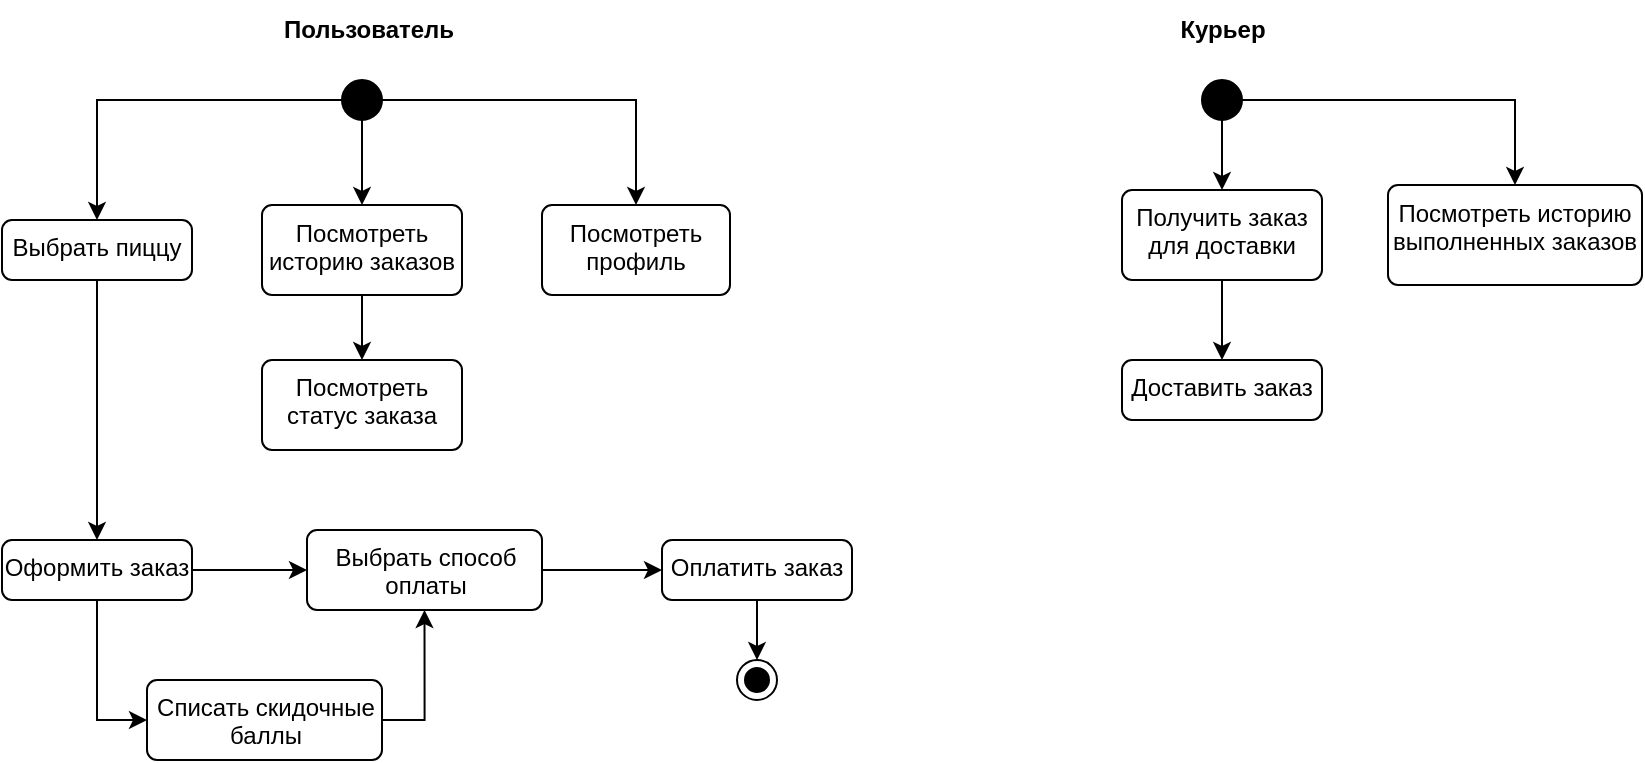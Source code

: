 <mxfile version="24.0.6" type="github">
  <diagram name="Страница — 1" id="svo4xueaaqVHP-x0B6R1">
    <mxGraphModel dx="1185" dy="651" grid="1" gridSize="10" guides="1" tooltips="1" connect="1" arrows="1" fold="1" page="1" pageScale="1" pageWidth="827" pageHeight="1169" math="0" shadow="0">
      <root>
        <mxCell id="0" />
        <mxCell id="1" parent="0" />
        <mxCell id="AfkmOP6WJ37Uotsz-tm1-13" style="edgeStyle=orthogonalEdgeStyle;rounded=0;orthogonalLoop=1;jettySize=auto;html=1;entryX=0.5;entryY=0;entryDx=0;entryDy=0;" edge="1" parent="1" source="AfkmOP6WJ37Uotsz-tm1-10" target="AfkmOP6WJ37Uotsz-tm1-28">
          <mxGeometry relative="1" as="geometry">
            <mxPoint x="240" y="210" as="targetPoint" />
          </mxGeometry>
        </mxCell>
        <mxCell id="AfkmOP6WJ37Uotsz-tm1-37" style="edgeStyle=orthogonalEdgeStyle;rounded=0;orthogonalLoop=1;jettySize=auto;html=1;entryX=0.5;entryY=0;entryDx=0;entryDy=0;" edge="1" parent="1" source="AfkmOP6WJ37Uotsz-tm1-10" target="AfkmOP6WJ37Uotsz-tm1-33">
          <mxGeometry relative="1" as="geometry" />
        </mxCell>
        <mxCell id="AfkmOP6WJ37Uotsz-tm1-38" style="edgeStyle=orthogonalEdgeStyle;rounded=0;orthogonalLoop=1;jettySize=auto;html=1;exitX=0.5;exitY=1;exitDx=0;exitDy=0;" edge="1" parent="1" source="AfkmOP6WJ37Uotsz-tm1-10" target="AfkmOP6WJ37Uotsz-tm1-34">
          <mxGeometry relative="1" as="geometry" />
        </mxCell>
        <mxCell id="AfkmOP6WJ37Uotsz-tm1-10" value="" style="ellipse;fillColor=strokeColor;html=1;" vertex="1" parent="1">
          <mxGeometry x="230" y="140" width="20" height="20" as="geometry" />
        </mxCell>
        <mxCell id="AfkmOP6WJ37Uotsz-tm1-11" value="" style="ellipse;html=1;shape=endState;fillColor=strokeColor;" vertex="1" parent="1">
          <mxGeometry x="427.5" y="430" width="20" height="20" as="geometry" />
        </mxCell>
        <mxCell id="AfkmOP6WJ37Uotsz-tm1-48" style="edgeStyle=orthogonalEdgeStyle;rounded=0;orthogonalLoop=1;jettySize=auto;html=1;" edge="1" parent="1" source="AfkmOP6WJ37Uotsz-tm1-20" target="AfkmOP6WJ37Uotsz-tm1-11">
          <mxGeometry relative="1" as="geometry" />
        </mxCell>
        <mxCell id="AfkmOP6WJ37Uotsz-tm1-20" value="Оплатить заказ" style="html=1;align=center;verticalAlign=top;rounded=1;absoluteArcSize=1;arcSize=10;dashed=0;whiteSpace=wrap;" vertex="1" parent="1">
          <mxGeometry x="390" y="370" width="95" height="30" as="geometry" />
        </mxCell>
        <mxCell id="AfkmOP6WJ37Uotsz-tm1-39" style="edgeStyle=orthogonalEdgeStyle;rounded=0;orthogonalLoop=1;jettySize=auto;html=1;exitX=0.5;exitY=1;exitDx=0;exitDy=0;entryX=0.5;entryY=0;entryDx=0;entryDy=0;" edge="1" parent="1" source="AfkmOP6WJ37Uotsz-tm1-28" target="AfkmOP6WJ37Uotsz-tm1-32">
          <mxGeometry relative="1" as="geometry" />
        </mxCell>
        <mxCell id="AfkmOP6WJ37Uotsz-tm1-28" value="Выбрать пиццу" style="html=1;align=center;verticalAlign=top;rounded=1;absoluteArcSize=1;arcSize=10;dashed=0;whiteSpace=wrap;" vertex="1" parent="1">
          <mxGeometry x="60" y="210" width="95" height="30" as="geometry" />
        </mxCell>
        <mxCell id="AfkmOP6WJ37Uotsz-tm1-45" style="edgeStyle=orthogonalEdgeStyle;rounded=0;orthogonalLoop=1;jettySize=auto;html=1;exitX=1;exitY=0.5;exitDx=0;exitDy=0;entryX=0.5;entryY=1;entryDx=0;entryDy=0;" edge="1" parent="1" source="AfkmOP6WJ37Uotsz-tm1-30" target="AfkmOP6WJ37Uotsz-tm1-31">
          <mxGeometry relative="1" as="geometry" />
        </mxCell>
        <mxCell id="AfkmOP6WJ37Uotsz-tm1-30" value="Списать скидочные баллы" style="html=1;align=center;verticalAlign=top;rounded=1;absoluteArcSize=1;arcSize=10;dashed=0;whiteSpace=wrap;" vertex="1" parent="1">
          <mxGeometry x="132.5" y="440" width="117.5" height="40" as="geometry" />
        </mxCell>
        <mxCell id="AfkmOP6WJ37Uotsz-tm1-42" style="edgeStyle=orthogonalEdgeStyle;rounded=0;orthogonalLoop=1;jettySize=auto;html=1;exitX=1;exitY=0.5;exitDx=0;exitDy=0;entryX=0;entryY=0.5;entryDx=0;entryDy=0;" edge="1" parent="1" source="AfkmOP6WJ37Uotsz-tm1-31" target="AfkmOP6WJ37Uotsz-tm1-20">
          <mxGeometry relative="1" as="geometry" />
        </mxCell>
        <mxCell id="AfkmOP6WJ37Uotsz-tm1-31" value="Выбрать способ оплаты" style="html=1;align=center;verticalAlign=top;rounded=1;absoluteArcSize=1;arcSize=10;dashed=0;whiteSpace=wrap;" vertex="1" parent="1">
          <mxGeometry x="212.5" y="365" width="117.5" height="40" as="geometry" />
        </mxCell>
        <mxCell id="AfkmOP6WJ37Uotsz-tm1-40" style="edgeStyle=orthogonalEdgeStyle;rounded=0;orthogonalLoop=1;jettySize=auto;html=1;exitX=1;exitY=0.5;exitDx=0;exitDy=0;entryX=0;entryY=0.5;entryDx=0;entryDy=0;" edge="1" parent="1" source="AfkmOP6WJ37Uotsz-tm1-32" target="AfkmOP6WJ37Uotsz-tm1-31">
          <mxGeometry relative="1" as="geometry" />
        </mxCell>
        <mxCell id="AfkmOP6WJ37Uotsz-tm1-44" style="edgeStyle=orthogonalEdgeStyle;rounded=0;orthogonalLoop=1;jettySize=auto;html=1;exitX=0.5;exitY=1;exitDx=0;exitDy=0;entryX=0;entryY=0.5;entryDx=0;entryDy=0;" edge="1" parent="1" source="AfkmOP6WJ37Uotsz-tm1-32" target="AfkmOP6WJ37Uotsz-tm1-30">
          <mxGeometry relative="1" as="geometry" />
        </mxCell>
        <mxCell id="AfkmOP6WJ37Uotsz-tm1-32" value="Оформить заказ" style="html=1;align=center;verticalAlign=top;rounded=1;absoluteArcSize=1;arcSize=10;dashed=0;whiteSpace=wrap;" vertex="1" parent="1">
          <mxGeometry x="60" y="370" width="95" height="30" as="geometry" />
        </mxCell>
        <mxCell id="AfkmOP6WJ37Uotsz-tm1-33" value="Посмотреть профиль" style="html=1;align=center;verticalAlign=top;rounded=1;absoluteArcSize=1;arcSize=10;dashed=0;whiteSpace=wrap;" vertex="1" parent="1">
          <mxGeometry x="330" y="202.5" width="94" height="45" as="geometry" />
        </mxCell>
        <mxCell id="AfkmOP6WJ37Uotsz-tm1-43" style="edgeStyle=orthogonalEdgeStyle;rounded=0;orthogonalLoop=1;jettySize=auto;html=1;exitX=0.5;exitY=1;exitDx=0;exitDy=0;entryX=0.5;entryY=0;entryDx=0;entryDy=0;" edge="1" parent="1" source="AfkmOP6WJ37Uotsz-tm1-34" target="AfkmOP6WJ37Uotsz-tm1-35">
          <mxGeometry relative="1" as="geometry" />
        </mxCell>
        <mxCell id="AfkmOP6WJ37Uotsz-tm1-34" value="Посмотреть историю заказов" style="html=1;align=center;verticalAlign=top;rounded=1;absoluteArcSize=1;arcSize=10;dashed=0;whiteSpace=wrap;" vertex="1" parent="1">
          <mxGeometry x="190" y="202.5" width="100" height="45" as="geometry" />
        </mxCell>
        <mxCell id="AfkmOP6WJ37Uotsz-tm1-35" value="Посмотреть статус заказа" style="html=1;align=center;verticalAlign=top;rounded=1;absoluteArcSize=1;arcSize=10;dashed=0;whiteSpace=wrap;" vertex="1" parent="1">
          <mxGeometry x="190" y="280" width="100" height="45" as="geometry" />
        </mxCell>
        <mxCell id="AfkmOP6WJ37Uotsz-tm1-36" value="Пользователь" style="text;html=1;align=center;verticalAlign=middle;resizable=0;points=[];autosize=1;strokeColor=none;fillColor=none;fontStyle=1" vertex="1" parent="1">
          <mxGeometry x="192.5" y="100" width="100" height="30" as="geometry" />
        </mxCell>
        <mxCell id="AfkmOP6WJ37Uotsz-tm1-56" style="edgeStyle=orthogonalEdgeStyle;rounded=0;orthogonalLoop=1;jettySize=auto;html=1;entryX=0.5;entryY=0;entryDx=0;entryDy=0;" edge="1" parent="1" source="AfkmOP6WJ37Uotsz-tm1-49" target="AfkmOP6WJ37Uotsz-tm1-53">
          <mxGeometry relative="1" as="geometry" />
        </mxCell>
        <mxCell id="AfkmOP6WJ37Uotsz-tm1-57" style="edgeStyle=orthogonalEdgeStyle;rounded=0;orthogonalLoop=1;jettySize=auto;html=1;entryX=0.5;entryY=0;entryDx=0;entryDy=0;" edge="1" parent="1" source="AfkmOP6WJ37Uotsz-tm1-49" target="AfkmOP6WJ37Uotsz-tm1-55">
          <mxGeometry relative="1" as="geometry" />
        </mxCell>
        <mxCell id="AfkmOP6WJ37Uotsz-tm1-49" value="" style="ellipse;fillColor=strokeColor;html=1;" vertex="1" parent="1">
          <mxGeometry x="660" y="140" width="20" height="20" as="geometry" />
        </mxCell>
        <mxCell id="AfkmOP6WJ37Uotsz-tm1-51" value="Курьер" style="text;html=1;align=center;verticalAlign=middle;resizable=0;points=[];autosize=1;strokeColor=none;fillColor=none;fontStyle=1" vertex="1" parent="1">
          <mxGeometry x="640" y="100" width="60" height="30" as="geometry" />
        </mxCell>
        <mxCell id="AfkmOP6WJ37Uotsz-tm1-58" style="edgeStyle=orthogonalEdgeStyle;rounded=0;orthogonalLoop=1;jettySize=auto;html=1;entryX=0.5;entryY=0;entryDx=0;entryDy=0;" edge="1" parent="1" source="AfkmOP6WJ37Uotsz-tm1-53" target="AfkmOP6WJ37Uotsz-tm1-54">
          <mxGeometry relative="1" as="geometry" />
        </mxCell>
        <mxCell id="AfkmOP6WJ37Uotsz-tm1-53" value="Получить заказ для доставки" style="html=1;align=center;verticalAlign=top;rounded=1;absoluteArcSize=1;arcSize=10;dashed=0;whiteSpace=wrap;" vertex="1" parent="1">
          <mxGeometry x="620" y="195" width="100" height="45" as="geometry" />
        </mxCell>
        <mxCell id="AfkmOP6WJ37Uotsz-tm1-54" value="Доставить заказ" style="html=1;align=center;verticalAlign=top;rounded=1;absoluteArcSize=1;arcSize=10;dashed=0;whiteSpace=wrap;" vertex="1" parent="1">
          <mxGeometry x="620" y="280" width="100" height="30" as="geometry" />
        </mxCell>
        <mxCell id="AfkmOP6WJ37Uotsz-tm1-55" value="Посмотреть историю выполненных заказов" style="html=1;align=center;verticalAlign=top;rounded=1;absoluteArcSize=1;arcSize=10;dashed=0;whiteSpace=wrap;" vertex="1" parent="1">
          <mxGeometry x="753" y="192.5" width="127" height="50" as="geometry" />
        </mxCell>
      </root>
    </mxGraphModel>
  </diagram>
</mxfile>
